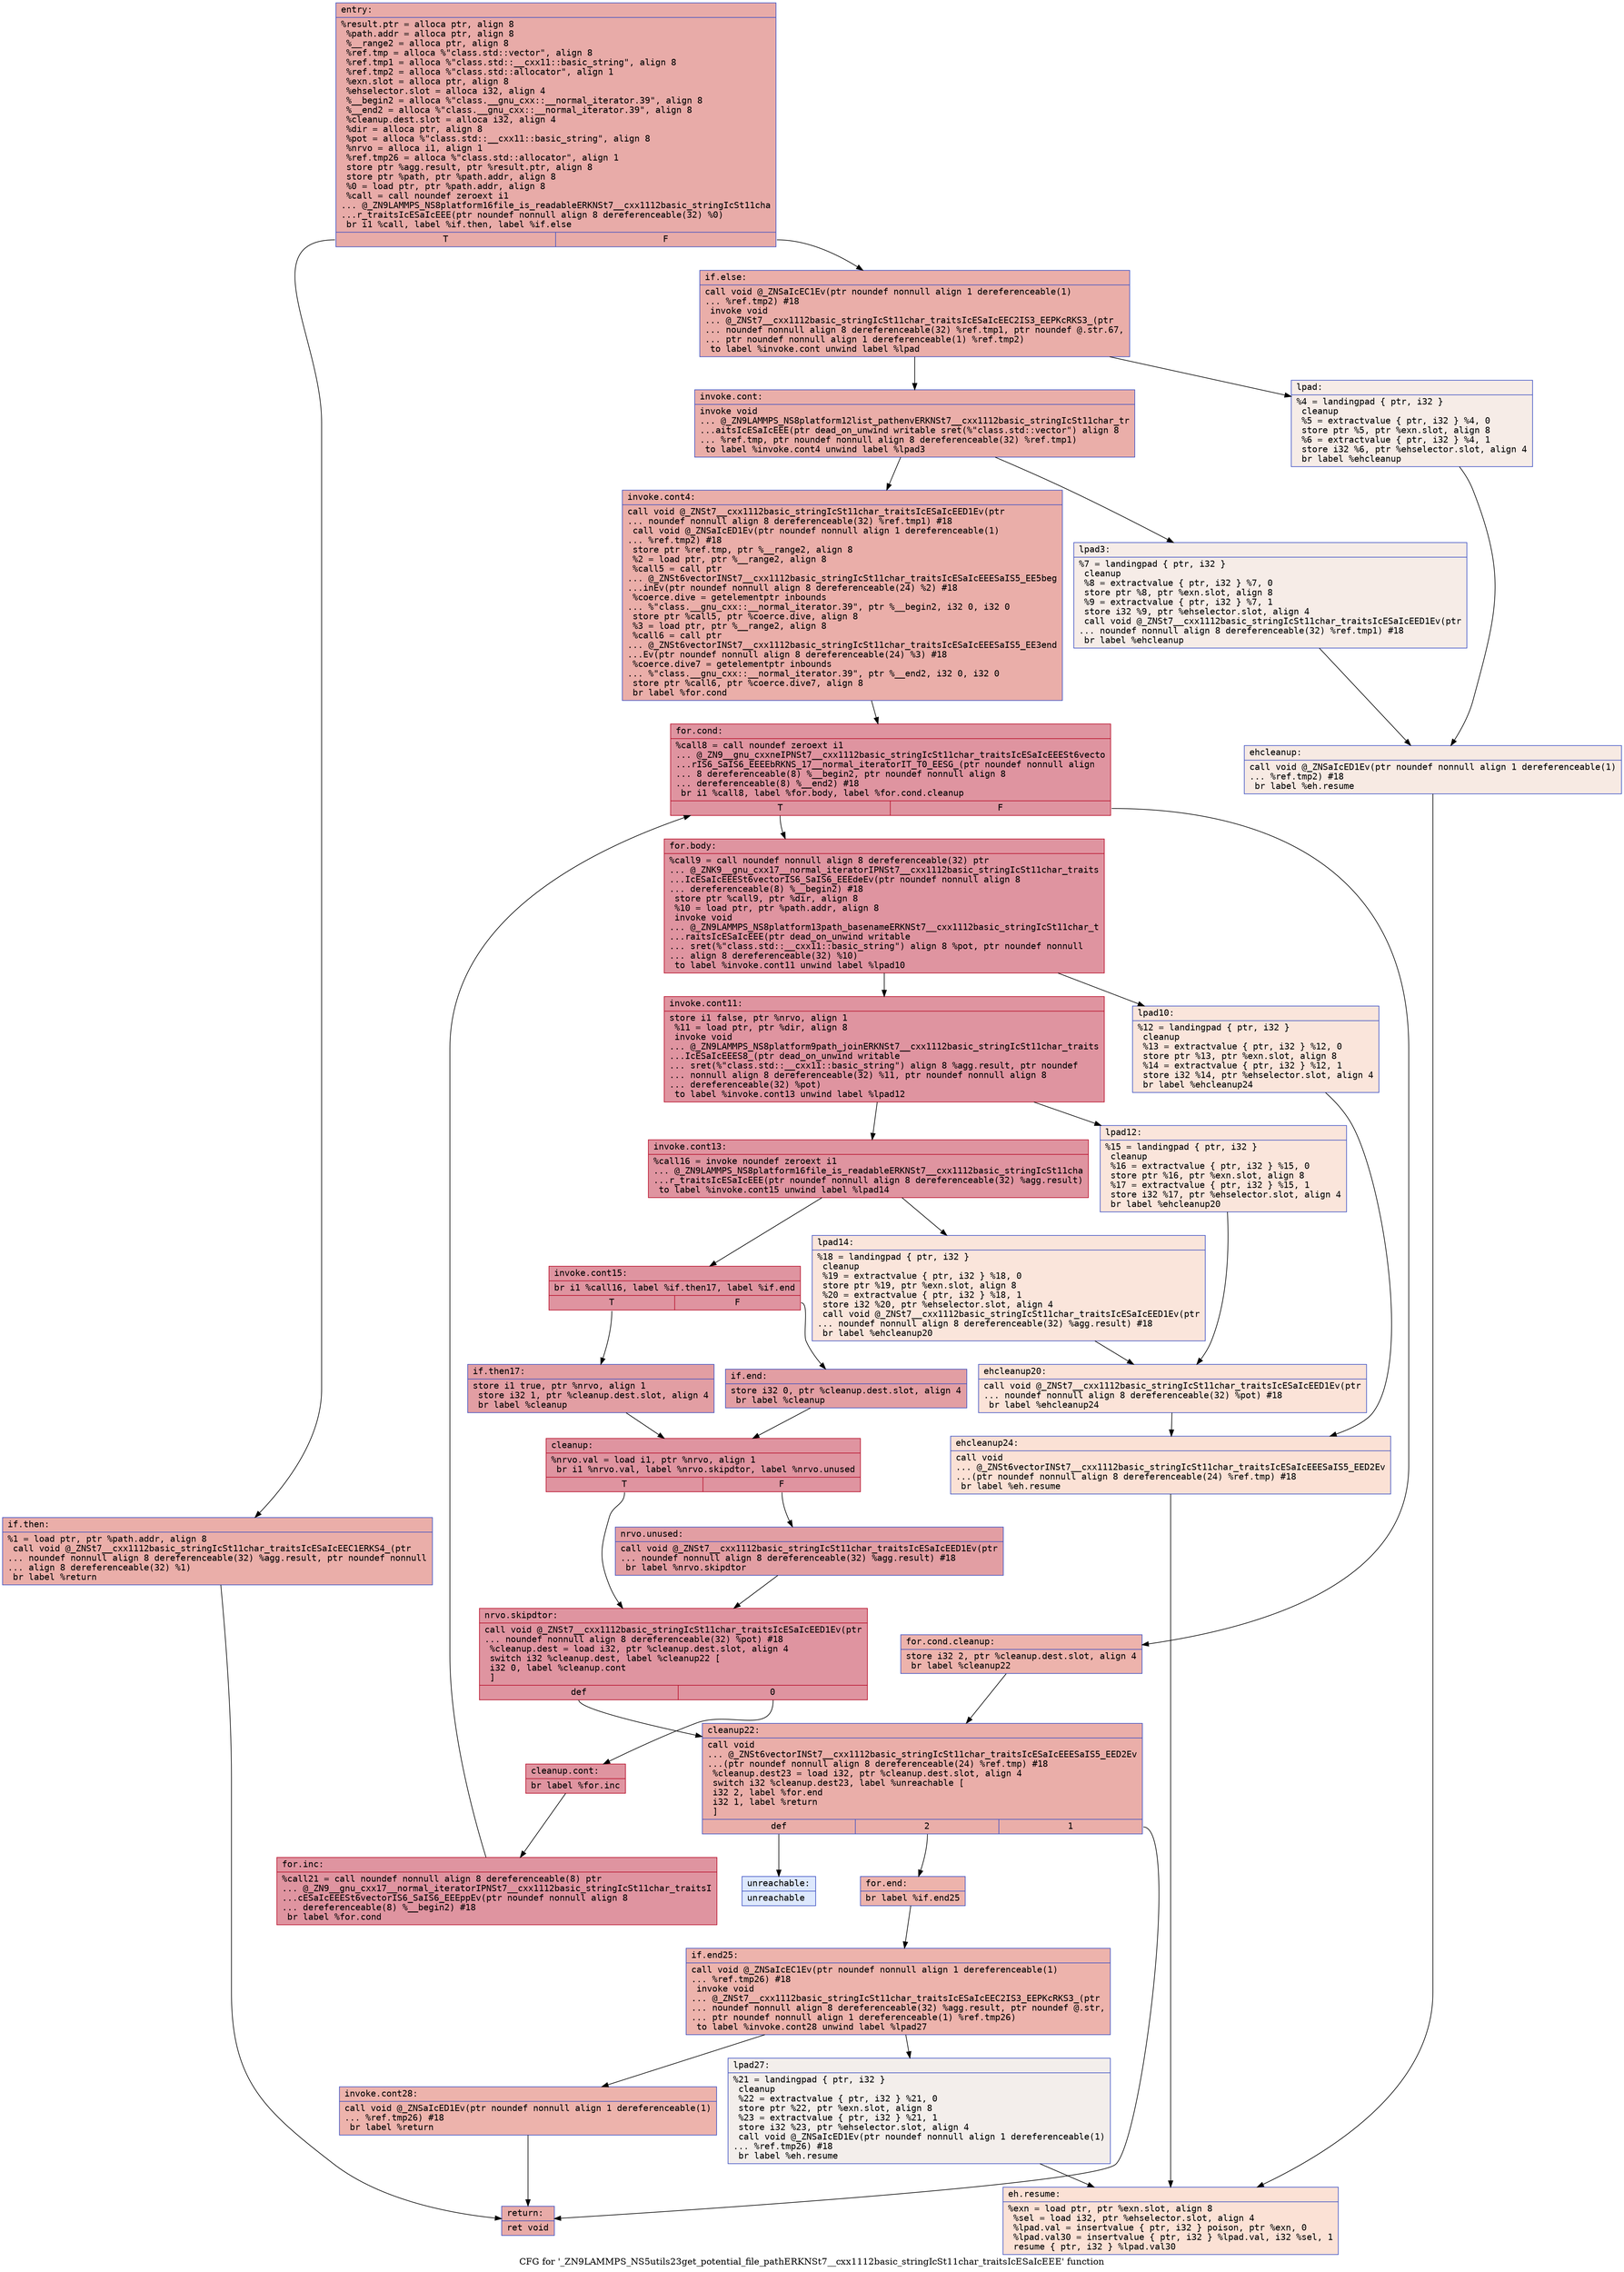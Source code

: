 digraph "CFG for '_ZN9LAMMPS_NS5utils23get_potential_file_pathERKNSt7__cxx1112basic_stringIcSt11char_traitsIcESaIcEEE' function" {
	label="CFG for '_ZN9LAMMPS_NS5utils23get_potential_file_pathERKNSt7__cxx1112basic_stringIcSt11char_traitsIcESaIcEEE' function";

	Node0x558416720e70 [shape=record,color="#3d50c3ff", style=filled, fillcolor="#cc403a70" fontname="Courier",label="{entry:\l|  %result.ptr = alloca ptr, align 8\l  %path.addr = alloca ptr, align 8\l  %__range2 = alloca ptr, align 8\l  %ref.tmp = alloca %\"class.std::vector\", align 8\l  %ref.tmp1 = alloca %\"class.std::__cxx11::basic_string\", align 8\l  %ref.tmp2 = alloca %\"class.std::allocator\", align 1\l  %exn.slot = alloca ptr, align 8\l  %ehselector.slot = alloca i32, align 4\l  %__begin2 = alloca %\"class.__gnu_cxx::__normal_iterator.39\", align 8\l  %__end2 = alloca %\"class.__gnu_cxx::__normal_iterator.39\", align 8\l  %cleanup.dest.slot = alloca i32, align 4\l  %dir = alloca ptr, align 8\l  %pot = alloca %\"class.std::__cxx11::basic_string\", align 8\l  %nrvo = alloca i1, align 1\l  %ref.tmp26 = alloca %\"class.std::allocator\", align 1\l  store ptr %agg.result, ptr %result.ptr, align 8\l  store ptr %path, ptr %path.addr, align 8\l  %0 = load ptr, ptr %path.addr, align 8\l  %call = call noundef zeroext i1\l... @_ZN9LAMMPS_NS8platform16file_is_readableERKNSt7__cxx1112basic_stringIcSt11cha\l...r_traitsIcESaIcEEE(ptr noundef nonnull align 8 dereferenceable(32) %0)\l  br i1 %call, label %if.then, label %if.else\l|{<s0>T|<s1>F}}"];
	Node0x558416720e70:s0 -> Node0x558416721db0[tooltip="entry -> if.then\nProbability 50.00%" ];
	Node0x558416720e70:s1 -> Node0x558416721e20[tooltip="entry -> if.else\nProbability 50.00%" ];
	Node0x558416721db0 [shape=record,color="#3d50c3ff", style=filled, fillcolor="#d0473d70" fontname="Courier",label="{if.then:\l|  %1 = load ptr, ptr %path.addr, align 8\l  call void @_ZNSt7__cxx1112basic_stringIcSt11char_traitsIcESaIcEEC1ERKS4_(ptr\l... noundef nonnull align 8 dereferenceable(32) %agg.result, ptr noundef nonnull\l... align 8 dereferenceable(32) %1)\l  br label %return\l}"];
	Node0x558416721db0 -> Node0x558416721fc0[tooltip="if.then -> return\nProbability 100.00%" ];
	Node0x558416721e20 [shape=record,color="#3d50c3ff", style=filled, fillcolor="#d0473d70" fontname="Courier",label="{if.else:\l|  call void @_ZNSaIcEC1Ev(ptr noundef nonnull align 1 dereferenceable(1)\l... %ref.tmp2) #18\l  invoke void\l... @_ZNSt7__cxx1112basic_stringIcSt11char_traitsIcESaIcEEC2IS3_EEPKcRKS3_(ptr\l... noundef nonnull align 8 dereferenceable(32) %ref.tmp1, ptr noundef @.str.67,\l... ptr noundef nonnull align 1 dereferenceable(1) %ref.tmp2)\l          to label %invoke.cont unwind label %lpad\l}"];
	Node0x558416721e20 -> Node0x5584167222c0[tooltip="if.else -> invoke.cont\nProbability 100.00%" ];
	Node0x558416721e20 -> Node0x558416722310[tooltip="if.else -> lpad\nProbability 0.00%" ];
	Node0x5584167222c0 [shape=record,color="#3d50c3ff", style=filled, fillcolor="#d0473d70" fontname="Courier",label="{invoke.cont:\l|  invoke void\l... @_ZN9LAMMPS_NS8platform12list_pathenvERKNSt7__cxx1112basic_stringIcSt11char_tr\l...aitsIcESaIcEEE(ptr dead_on_unwind writable sret(%\"class.std::vector\") align 8\l... %ref.tmp, ptr noundef nonnull align 8 dereferenceable(32) %ref.tmp1)\l          to label %invoke.cont4 unwind label %lpad3\l}"];
	Node0x5584167222c0 -> Node0x558416722270[tooltip="invoke.cont -> invoke.cont4\nProbability 100.00%" ];
	Node0x5584167222c0 -> Node0x5584167214e0[tooltip="invoke.cont -> lpad3\nProbability 0.00%" ];
	Node0x558416722270 [shape=record,color="#3d50c3ff", style=filled, fillcolor="#d0473d70" fontname="Courier",label="{invoke.cont4:\l|  call void @_ZNSt7__cxx1112basic_stringIcSt11char_traitsIcESaIcEED1Ev(ptr\l... noundef nonnull align 8 dereferenceable(32) %ref.tmp1) #18\l  call void @_ZNSaIcED1Ev(ptr noundef nonnull align 1 dereferenceable(1)\l... %ref.tmp2) #18\l  store ptr %ref.tmp, ptr %__range2, align 8\l  %2 = load ptr, ptr %__range2, align 8\l  %call5 = call ptr\l... @_ZNSt6vectorINSt7__cxx1112basic_stringIcSt11char_traitsIcESaIcEEESaIS5_EE5beg\l...inEv(ptr noundef nonnull align 8 dereferenceable(24) %2) #18\l  %coerce.dive = getelementptr inbounds\l... %\"class.__gnu_cxx::__normal_iterator.39\", ptr %__begin2, i32 0, i32 0\l  store ptr %call5, ptr %coerce.dive, align 8\l  %3 = load ptr, ptr %__range2, align 8\l  %call6 = call ptr\l... @_ZNSt6vectorINSt7__cxx1112basic_stringIcSt11char_traitsIcESaIcEEESaIS5_EE3end\l...Ev(ptr noundef nonnull align 8 dereferenceable(24) %3) #18\l  %coerce.dive7 = getelementptr inbounds\l... %\"class.__gnu_cxx::__normal_iterator.39\", ptr %__end2, i32 0, i32 0\l  store ptr %call6, ptr %coerce.dive7, align 8\l  br label %for.cond\l}"];
	Node0x558416722270 -> Node0x558416723500[tooltip="invoke.cont4 -> for.cond\nProbability 100.00%" ];
	Node0x558416723500 [shape=record,color="#b70d28ff", style=filled, fillcolor="#b70d2870" fontname="Courier",label="{for.cond:\l|  %call8 = call noundef zeroext i1\l... @_ZN9__gnu_cxxneIPNSt7__cxx1112basic_stringIcSt11char_traitsIcESaIcEEESt6vecto\l...rIS6_SaIS6_EEEEbRKNS_17__normal_iteratorIT_T0_EESG_(ptr noundef nonnull align\l... 8 dereferenceable(8) %__begin2, ptr noundef nonnull align 8\l... dereferenceable(8) %__end2) #18\l  br i1 %call8, label %for.body, label %for.cond.cleanup\l|{<s0>T|<s1>F}}"];
	Node0x558416723500:s0 -> Node0x558416723890[tooltip="for.cond -> for.body\nProbability 96.88%" ];
	Node0x558416723500:s1 -> Node0x5584167239a0[tooltip="for.cond -> for.cond.cleanup\nProbability 3.12%" ];
	Node0x5584167239a0 [shape=record,color="#3d50c3ff", style=filled, fillcolor="#d6524470" fontname="Courier",label="{for.cond.cleanup:\l|  store i32 2, ptr %cleanup.dest.slot, align 4\l  br label %cleanup22\l}"];
	Node0x5584167239a0 -> Node0x558416723c30[tooltip="for.cond.cleanup -> cleanup22\nProbability 100.00%" ];
	Node0x558416722310 [shape=record,color="#3d50c3ff", style=filled, fillcolor="#ead5c970" fontname="Courier",label="{lpad:\l|  %4 = landingpad \{ ptr, i32 \}\l          cleanup\l  %5 = extractvalue \{ ptr, i32 \} %4, 0\l  store ptr %5, ptr %exn.slot, align 8\l  %6 = extractvalue \{ ptr, i32 \} %4, 1\l  store i32 %6, ptr %ehselector.slot, align 4\l  br label %ehcleanup\l}"];
	Node0x558416722310 -> Node0x558416723ec0[tooltip="lpad -> ehcleanup\nProbability 100.00%" ];
	Node0x5584167214e0 [shape=record,color="#3d50c3ff", style=filled, fillcolor="#ead5c970" fontname="Courier",label="{lpad3:\l|  %7 = landingpad \{ ptr, i32 \}\l          cleanup\l  %8 = extractvalue \{ ptr, i32 \} %7, 0\l  store ptr %8, ptr %exn.slot, align 8\l  %9 = extractvalue \{ ptr, i32 \} %7, 1\l  store i32 %9, ptr %ehselector.slot, align 4\l  call void @_ZNSt7__cxx1112basic_stringIcSt11char_traitsIcESaIcEED1Ev(ptr\l... noundef nonnull align 8 dereferenceable(32) %ref.tmp1) #18\l  br label %ehcleanup\l}"];
	Node0x5584167214e0 -> Node0x558416723ec0[tooltip="lpad3 -> ehcleanup\nProbability 100.00%" ];
	Node0x558416723ec0 [shape=record,color="#3d50c3ff", style=filled, fillcolor="#eed0c070" fontname="Courier",label="{ehcleanup:\l|  call void @_ZNSaIcED1Ev(ptr noundef nonnull align 1 dereferenceable(1)\l... %ref.tmp2) #18\l  br label %eh.resume\l}"];
	Node0x558416723ec0 -> Node0x558416724510[tooltip="ehcleanup -> eh.resume\nProbability 100.00%" ];
	Node0x558416723890 [shape=record,color="#b70d28ff", style=filled, fillcolor="#b70d2870" fontname="Courier",label="{for.body:\l|  %call9 = call noundef nonnull align 8 dereferenceable(32) ptr\l... @_ZNK9__gnu_cxx17__normal_iteratorIPNSt7__cxx1112basic_stringIcSt11char_traits\l...IcESaIcEEESt6vectorIS6_SaIS6_EEEdeEv(ptr noundef nonnull align 8\l... dereferenceable(8) %__begin2) #18\l  store ptr %call9, ptr %dir, align 8\l  %10 = load ptr, ptr %path.addr, align 8\l  invoke void\l... @_ZN9LAMMPS_NS8platform13path_basenameERKNSt7__cxx1112basic_stringIcSt11char_t\l...raitsIcESaIcEEE(ptr dead_on_unwind writable\l... sret(%\"class.std::__cxx11::basic_string\") align 8 %pot, ptr noundef nonnull\l... align 8 dereferenceable(32) %10)\l          to label %invoke.cont11 unwind label %lpad10\l}"];
	Node0x558416723890 -> Node0x558416724970[tooltip="for.body -> invoke.cont11\nProbability 100.00%" ];
	Node0x558416723890 -> Node0x558416724a50[tooltip="for.body -> lpad10\nProbability 0.00%" ];
	Node0x558416724970 [shape=record,color="#b70d28ff", style=filled, fillcolor="#b70d2870" fontname="Courier",label="{invoke.cont11:\l|  store i1 false, ptr %nrvo, align 1\l  %11 = load ptr, ptr %dir, align 8\l  invoke void\l... @_ZN9LAMMPS_NS8platform9path_joinERKNSt7__cxx1112basic_stringIcSt11char_traits\l...IcESaIcEEES8_(ptr dead_on_unwind writable\l... sret(%\"class.std::__cxx11::basic_string\") align 8 %agg.result, ptr noundef\l... nonnull align 8 dereferenceable(32) %11, ptr noundef nonnull align 8\l... dereferenceable(32) %pot)\l          to label %invoke.cont13 unwind label %lpad12\l}"];
	Node0x558416724970 -> Node0x558416724f20[tooltip="invoke.cont11 -> invoke.cont13\nProbability 100.00%" ];
	Node0x558416724970 -> Node0x558416724fa0[tooltip="invoke.cont11 -> lpad12\nProbability 0.00%" ];
	Node0x558416724f20 [shape=record,color="#b70d28ff", style=filled, fillcolor="#b70d2870" fontname="Courier",label="{invoke.cont13:\l|  %call16 = invoke noundef zeroext i1\l... @_ZN9LAMMPS_NS8platform16file_is_readableERKNSt7__cxx1112basic_stringIcSt11cha\l...r_traitsIcESaIcEEE(ptr noundef nonnull align 8 dereferenceable(32) %agg.result)\l          to label %invoke.cont15 unwind label %lpad14\l}"];
	Node0x558416724f20 -> Node0x558416725360[tooltip="invoke.cont13 -> invoke.cont15\nProbability 100.00%" ];
	Node0x558416724f20 -> Node0x5584167253b0[tooltip="invoke.cont13 -> lpad14\nProbability 0.00%" ];
	Node0x558416725360 [shape=record,color="#b70d28ff", style=filled, fillcolor="#b70d2870" fontname="Courier",label="{invoke.cont15:\l|  br i1 %call16, label %if.then17, label %if.end\l|{<s0>T|<s1>F}}"];
	Node0x558416725360:s0 -> Node0x558416725520[tooltip="invoke.cont15 -> if.then17\nProbability 50.00%" ];
	Node0x558416725360:s1 -> Node0x5584167255a0[tooltip="invoke.cont15 -> if.end\nProbability 50.00%" ];
	Node0x558416725520 [shape=record,color="#3d50c3ff", style=filled, fillcolor="#be242e70" fontname="Courier",label="{if.then17:\l|  store i1 true, ptr %nrvo, align 1\l  store i32 1, ptr %cleanup.dest.slot, align 4\l  br label %cleanup\l}"];
	Node0x558416725520 -> Node0x5584167258c0[tooltip="if.then17 -> cleanup\nProbability 100.00%" ];
	Node0x558416724a50 [shape=record,color="#3d50c3ff", style=filled, fillcolor="#f4c5ad70" fontname="Courier",label="{lpad10:\l|  %12 = landingpad \{ ptr, i32 \}\l          cleanup\l  %13 = extractvalue \{ ptr, i32 \} %12, 0\l  store ptr %13, ptr %exn.slot, align 8\l  %14 = extractvalue \{ ptr, i32 \} %12, 1\l  store i32 %14, ptr %ehselector.slot, align 4\l  br label %ehcleanup24\l}"];
	Node0x558416724a50 -> Node0x558416725bb0[tooltip="lpad10 -> ehcleanup24\nProbability 100.00%" ];
	Node0x558416724fa0 [shape=record,color="#3d50c3ff", style=filled, fillcolor="#f4c5ad70" fontname="Courier",label="{lpad12:\l|  %15 = landingpad \{ ptr, i32 \}\l          cleanup\l  %16 = extractvalue \{ ptr, i32 \} %15, 0\l  store ptr %16, ptr %exn.slot, align 8\l  %17 = extractvalue \{ ptr, i32 \} %15, 1\l  store i32 %17, ptr %ehselector.slot, align 4\l  br label %ehcleanup20\l}"];
	Node0x558416724fa0 -> Node0x558416726220[tooltip="lpad12 -> ehcleanup20\nProbability 100.00%" ];
	Node0x5584167253b0 [shape=record,color="#3d50c3ff", style=filled, fillcolor="#f4c5ad70" fontname="Courier",label="{lpad14:\l|  %18 = landingpad \{ ptr, i32 \}\l          cleanup\l  %19 = extractvalue \{ ptr, i32 \} %18, 0\l  store ptr %19, ptr %exn.slot, align 8\l  %20 = extractvalue \{ ptr, i32 \} %18, 1\l  store i32 %20, ptr %ehselector.slot, align 4\l  call void @_ZNSt7__cxx1112basic_stringIcSt11char_traitsIcESaIcEED1Ev(ptr\l... noundef nonnull align 8 dereferenceable(32) %agg.result) #18\l  br label %ehcleanup20\l}"];
	Node0x5584167253b0 -> Node0x558416726220[tooltip="lpad14 -> ehcleanup20\nProbability 100.00%" ];
	Node0x5584167255a0 [shape=record,color="#3d50c3ff", style=filled, fillcolor="#be242e70" fontname="Courier",label="{if.end:\l|  store i32 0, ptr %cleanup.dest.slot, align 4\l  br label %cleanup\l}"];
	Node0x5584167255a0 -> Node0x5584167258c0[tooltip="if.end -> cleanup\nProbability 100.00%" ];
	Node0x5584167258c0 [shape=record,color="#b70d28ff", style=filled, fillcolor="#b70d2870" fontname="Courier",label="{cleanup:\l|  %nrvo.val = load i1, ptr %nrvo, align 1\l  br i1 %nrvo.val, label %nrvo.skipdtor, label %nrvo.unused\l|{<s0>T|<s1>F}}"];
	Node0x5584167258c0:s0 -> Node0x5584167265d0[tooltip="cleanup -> nrvo.skipdtor\nProbability 50.00%" ];
	Node0x5584167258c0:s1 -> Node0x558416726960[tooltip="cleanup -> nrvo.unused\nProbability 50.00%" ];
	Node0x558416726960 [shape=record,color="#3d50c3ff", style=filled, fillcolor="#be242e70" fontname="Courier",label="{nrvo.unused:\l|  call void @_ZNSt7__cxx1112basic_stringIcSt11char_traitsIcESaIcEED1Ev(ptr\l... noundef nonnull align 8 dereferenceable(32) %agg.result) #18\l  br label %nrvo.skipdtor\l}"];
	Node0x558416726960 -> Node0x5584167265d0[tooltip="nrvo.unused -> nrvo.skipdtor\nProbability 100.00%" ];
	Node0x5584167265d0 [shape=record,color="#b70d28ff", style=filled, fillcolor="#b70d2870" fontname="Courier",label="{nrvo.skipdtor:\l|  call void @_ZNSt7__cxx1112basic_stringIcSt11char_traitsIcESaIcEED1Ev(ptr\l... noundef nonnull align 8 dereferenceable(32) %pot) #18\l  %cleanup.dest = load i32, ptr %cleanup.dest.slot, align 4\l  switch i32 %cleanup.dest, label %cleanup22 [\l    i32 0, label %cleanup.cont\l  ]\l|{<s0>def|<s1>0}}"];
	Node0x5584167265d0:s0 -> Node0x558416723c30[tooltip="nrvo.skipdtor -> cleanup22\nProbability 3.12%" ];
	Node0x5584167265d0:s1 -> Node0x558416726a90[tooltip="nrvo.skipdtor -> cleanup.cont\nProbability 96.88%" ];
	Node0x558416726a90 [shape=record,color="#b70d28ff", style=filled, fillcolor="#b70d2870" fontname="Courier",label="{cleanup.cont:\l|  br label %for.inc\l}"];
	Node0x558416726a90 -> Node0x558416726ee0[tooltip="cleanup.cont -> for.inc\nProbability 100.00%" ];
	Node0x558416726ee0 [shape=record,color="#b70d28ff", style=filled, fillcolor="#b70d2870" fontname="Courier",label="{for.inc:\l|  %call21 = call noundef nonnull align 8 dereferenceable(8) ptr\l... @_ZN9__gnu_cxx17__normal_iteratorIPNSt7__cxx1112basic_stringIcSt11char_traitsI\l...cESaIcEEESt6vectorIS6_SaIS6_EEEppEv(ptr noundef nonnull align 8\l... dereferenceable(8) %__begin2) #18\l  br label %for.cond\l}"];
	Node0x558416726ee0 -> Node0x558416723500[tooltip="for.inc -> for.cond\nProbability 100.00%" ];
	Node0x558416726220 [shape=record,color="#3d50c3ff", style=filled, fillcolor="#f6bfa670" fontname="Courier",label="{ehcleanup20:\l|  call void @_ZNSt7__cxx1112basic_stringIcSt11char_traitsIcESaIcEED1Ev(ptr\l... noundef nonnull align 8 dereferenceable(32) %pot) #18\l  br label %ehcleanup24\l}"];
	Node0x558416726220 -> Node0x558416725bb0[tooltip="ehcleanup20 -> ehcleanup24\nProbability 100.00%" ];
	Node0x558416723c30 [shape=record,color="#3d50c3ff", style=filled, fillcolor="#d0473d70" fontname="Courier",label="{cleanup22:\l|  call void\l... @_ZNSt6vectorINSt7__cxx1112basic_stringIcSt11char_traitsIcESaIcEEESaIS5_EED2Ev\l...(ptr noundef nonnull align 8 dereferenceable(24) %ref.tmp) #18\l  %cleanup.dest23 = load i32, ptr %cleanup.dest.slot, align 4\l  switch i32 %cleanup.dest23, label %unreachable [\l    i32 2, label %for.end\l    i32 1, label %return\l  ]\l|{<s0>def|<s1>2|<s2>1}}"];
	Node0x558416723c30:s0 -> Node0x5584167275d0[tooltip="cleanup22 -> unreachable\nProbability 0.00%" ];
	Node0x558416723c30:s1 -> Node0x558416727620[tooltip="cleanup22 -> for.end\nProbability 50.00%" ];
	Node0x558416723c30:s2 -> Node0x558416721fc0[tooltip="cleanup22 -> return\nProbability 50.00%" ];
	Node0x558416725bb0 [shape=record,color="#3d50c3ff", style=filled, fillcolor="#f7bca170" fontname="Courier",label="{ehcleanup24:\l|  call void\l... @_ZNSt6vectorINSt7__cxx1112basic_stringIcSt11char_traitsIcESaIcEEESaIS5_EED2Ev\l...(ptr noundef nonnull align 8 dereferenceable(24) %ref.tmp) #18\l  br label %eh.resume\l}"];
	Node0x558416725bb0 -> Node0x558416724510[tooltip="ehcleanup24 -> eh.resume\nProbability 100.00%" ];
	Node0x558416727620 [shape=record,color="#3d50c3ff", style=filled, fillcolor="#d6524470" fontname="Courier",label="{for.end:\l|  br label %if.end25\l}"];
	Node0x558416727620 -> Node0x5584167278d0[tooltip="for.end -> if.end25\nProbability 100.00%" ];
	Node0x5584167278d0 [shape=record,color="#3d50c3ff", style=filled, fillcolor="#d6524470" fontname="Courier",label="{if.end25:\l|  call void @_ZNSaIcEC1Ev(ptr noundef nonnull align 1 dereferenceable(1)\l... %ref.tmp26) #18\l  invoke void\l... @_ZNSt7__cxx1112basic_stringIcSt11char_traitsIcESaIcEEC2IS3_EEPKcRKS3_(ptr\l... noundef nonnull align 8 dereferenceable(32) %agg.result, ptr noundef @.str,\l... ptr noundef nonnull align 1 dereferenceable(1) %ref.tmp26)\l          to label %invoke.cont28 unwind label %lpad27\l}"];
	Node0x5584167278d0 -> Node0x558416727b20[tooltip="if.end25 -> invoke.cont28\nProbability 100.00%" ];
	Node0x5584167278d0 -> Node0x558416727ba0[tooltip="if.end25 -> lpad27\nProbability 0.00%" ];
	Node0x558416727b20 [shape=record,color="#3d50c3ff", style=filled, fillcolor="#d6524470" fontname="Courier",label="{invoke.cont28:\l|  call void @_ZNSaIcED1Ev(ptr noundef nonnull align 1 dereferenceable(1)\l... %ref.tmp26) #18\l  br label %return\l}"];
	Node0x558416727b20 -> Node0x558416721fc0[tooltip="invoke.cont28 -> return\nProbability 100.00%" ];
	Node0x558416727ba0 [shape=record,color="#3d50c3ff", style=filled, fillcolor="#e5d8d170" fontname="Courier",label="{lpad27:\l|  %21 = landingpad \{ ptr, i32 \}\l          cleanup\l  %22 = extractvalue \{ ptr, i32 \} %21, 0\l  store ptr %22, ptr %exn.slot, align 8\l  %23 = extractvalue \{ ptr, i32 \} %21, 1\l  store i32 %23, ptr %ehselector.slot, align 4\l  call void @_ZNSaIcED1Ev(ptr noundef nonnull align 1 dereferenceable(1)\l... %ref.tmp26) #18\l  br label %eh.resume\l}"];
	Node0x558416727ba0 -> Node0x558416724510[tooltip="lpad27 -> eh.resume\nProbability 100.00%" ];
	Node0x558416721fc0 [shape=record,color="#3d50c3ff", style=filled, fillcolor="#cc403a70" fontname="Courier",label="{return:\l|  ret void\l}"];
	Node0x558416724510 [shape=record,color="#3d50c3ff", style=filled, fillcolor="#f7bca170" fontname="Courier",label="{eh.resume:\l|  %exn = load ptr, ptr %exn.slot, align 8\l  %sel = load i32, ptr %ehselector.slot, align 4\l  %lpad.val = insertvalue \{ ptr, i32 \} poison, ptr %exn, 0\l  %lpad.val30 = insertvalue \{ ptr, i32 \} %lpad.val, i32 %sel, 1\l  resume \{ ptr, i32 \} %lpad.val30\l}"];
	Node0x5584167275d0 [shape=record,color="#3d50c3ff", style=filled, fillcolor="#b2ccfb70" fontname="Courier",label="{unreachable:\l|  unreachable\l}"];
}
